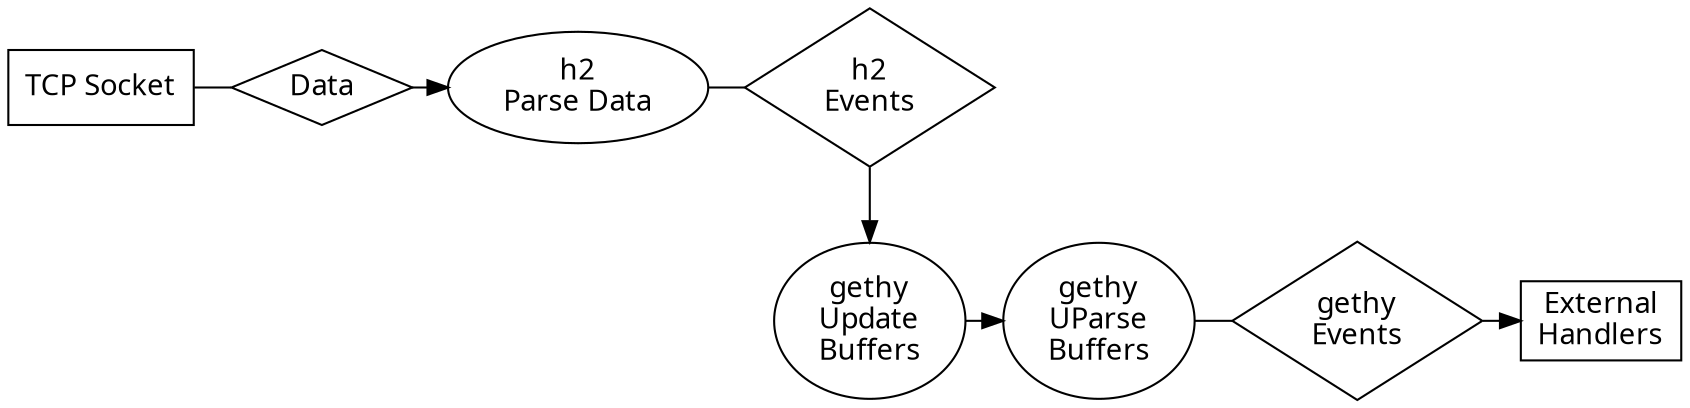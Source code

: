 
digraph startgame {
    node [fontname="SimHei"];  // 设置节点属性，这里设置字体为黑体
    n1[label="TCP Socket" shape=Box];
    n2[label="Data" shape=diamond];
    n3[label="h2\nParse Data" shape=ellipse];
    n4[label="h2\nEvents" shape=diamond];
    n5[label="gethy\nUpdate\nBuffers" shape=ellipse];
    n6[label="gethy\nUParse\nBuffers" shape=ellipse];
    n7[label="gethy\nEvents" shape=diamond];
    n8[label="External\nHandlers" shape=Box];

    rankdir=TB;
    //rankdir=LR;
    
    {
        rank=same;
        n1 -> n2 [arrowhead="none"];
        n2 -> n3;
        n3 -> n4 [arrowhead="none"];
    }
    {
        
        rank=same;
        n5 -> n6;
        n6 -> n7 [arrowhead="none"];
        n7 -> n8;
    }
    n4 -> n5;
}


